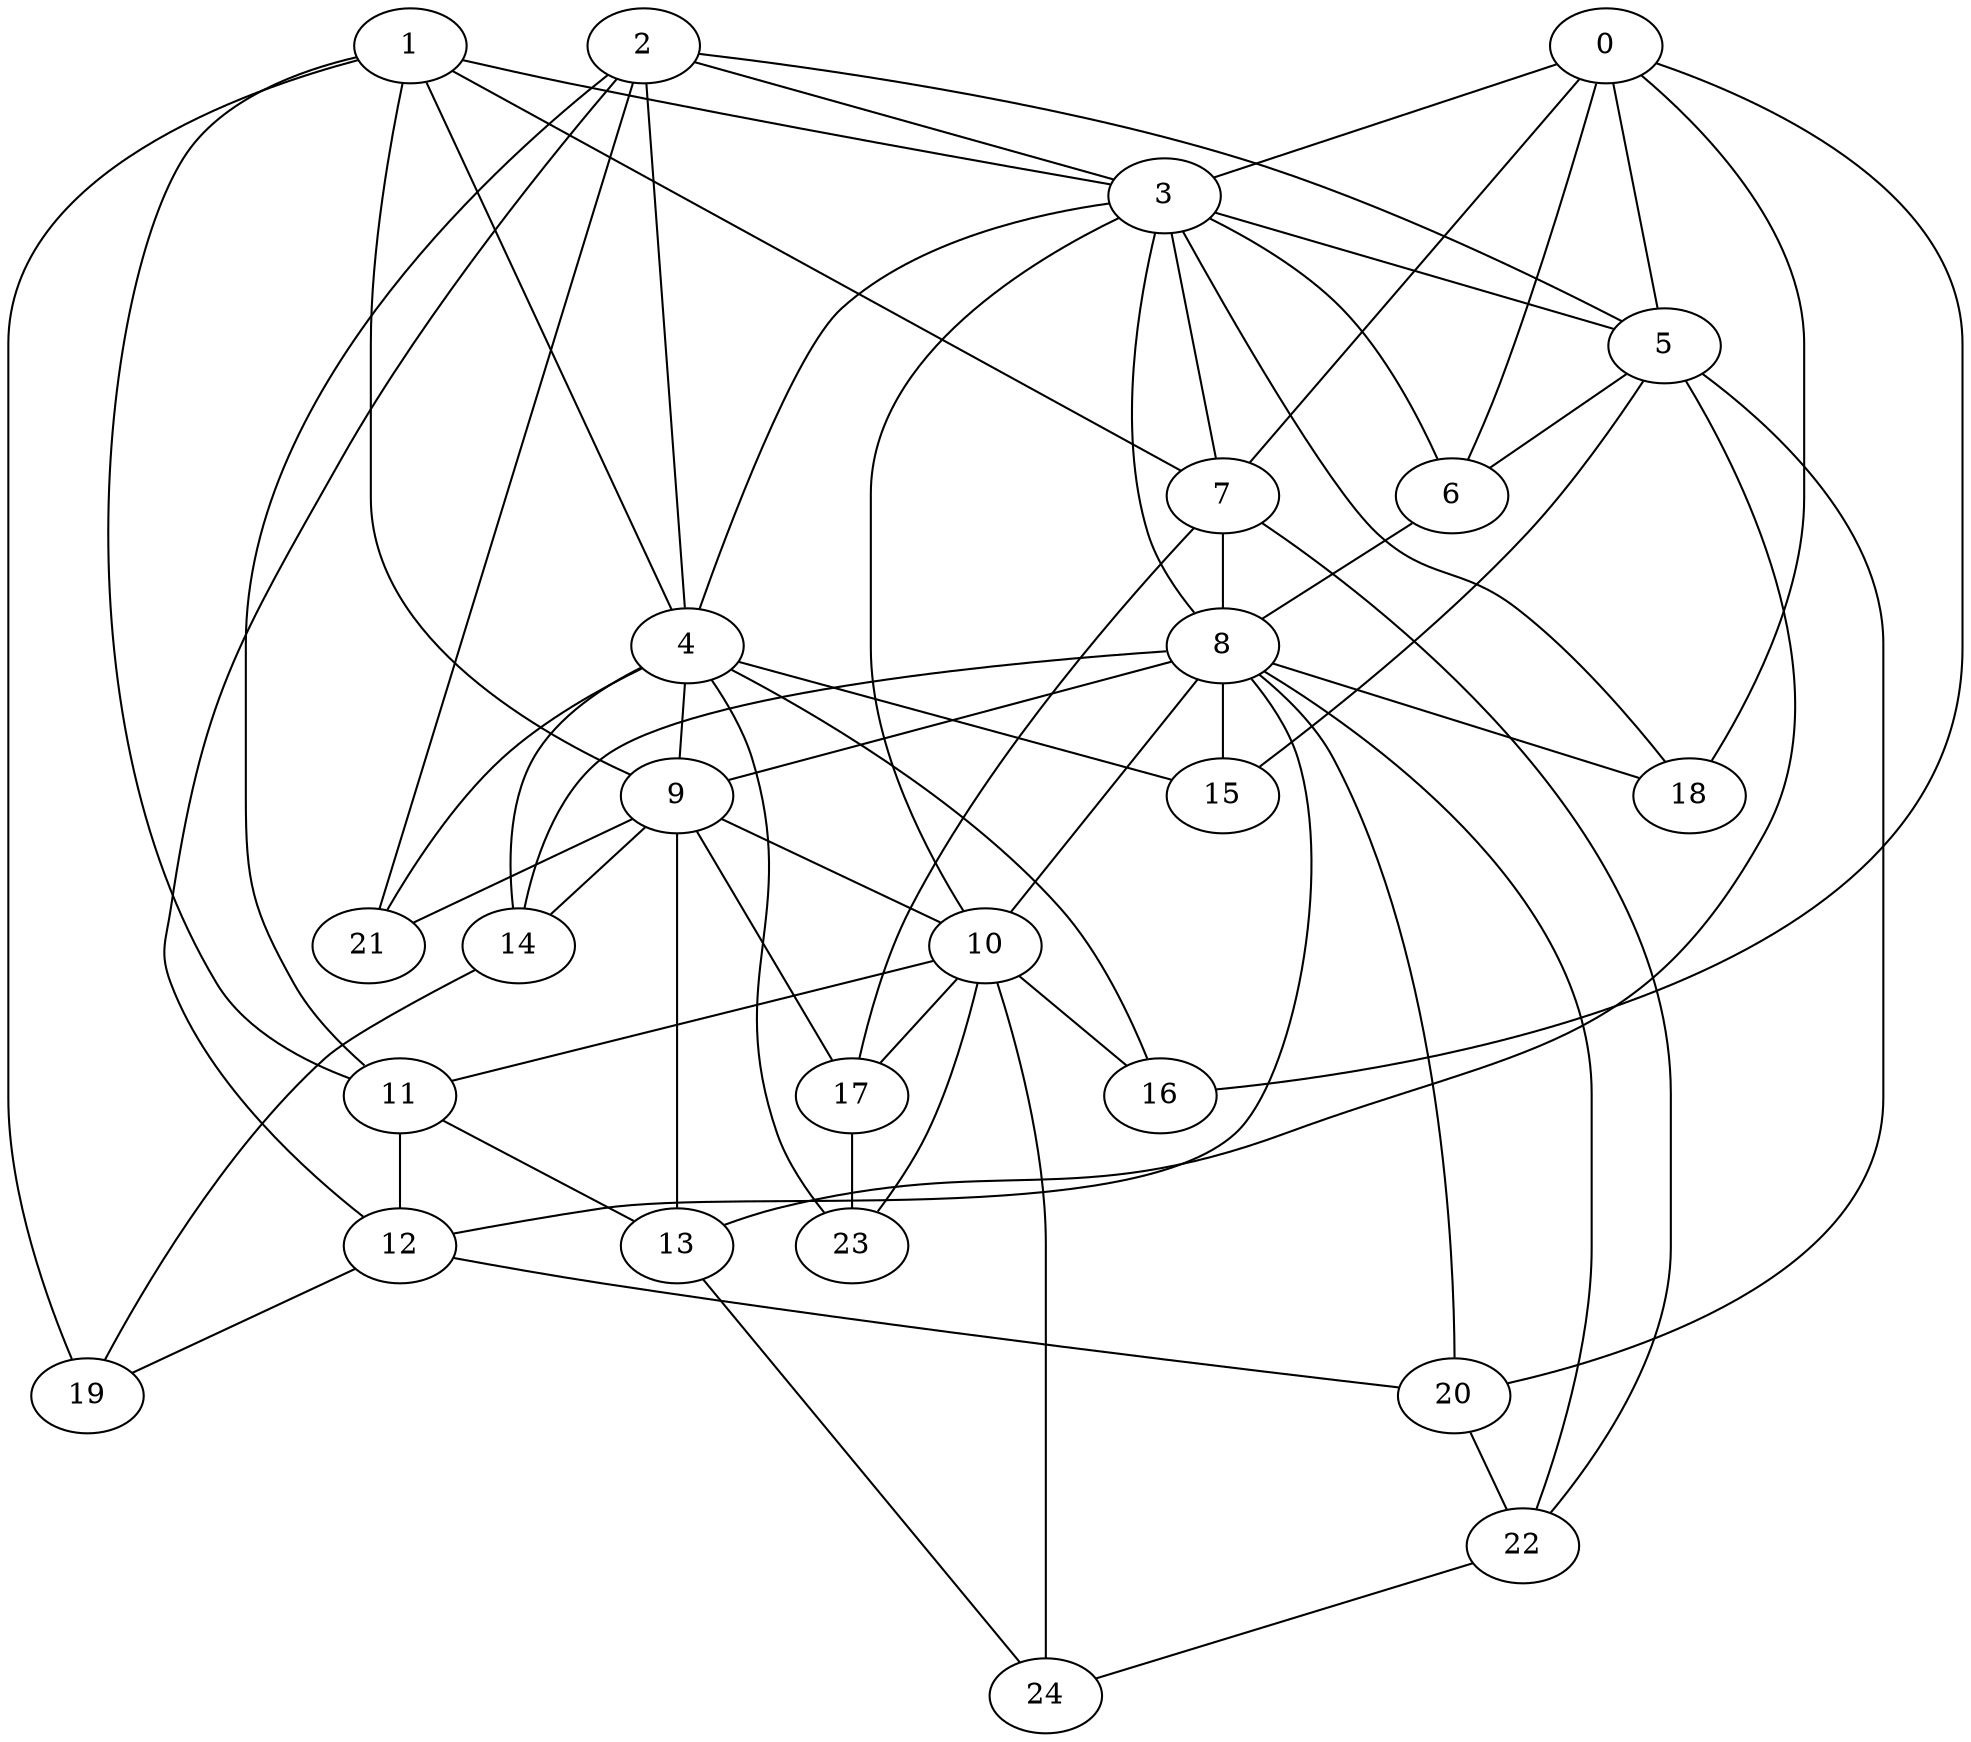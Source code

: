 strict graph "barabasi_albert_graph(25,3)" {
0;
1;
2;
3;
4;
5;
6;
7;
8;
9;
10;
11;
12;
13;
14;
15;
16;
17;
18;
19;
20;
21;
22;
23;
24;
0 -- 3  [is_available=True, prob="0.215446742977"];
0 -- 5  [is_available=True, prob="0.837469923828"];
0 -- 6  [is_available=True, prob="0.328527107388"];
0 -- 7  [is_available=True, prob="0.666852264878"];
0 -- 16  [is_available=True, prob="0.912492200964"];
0 -- 18  [is_available=True, prob="0.710231789859"];
1 -- 3  [is_available=True, prob="0.220219803404"];
1 -- 4  [is_available=True, prob="0.0831715975235"];
1 -- 7  [is_available=True, prob="0.571846685521"];
1 -- 9  [is_available=True, prob="1.0"];
1 -- 11  [is_available=True, prob="0.245554434163"];
1 -- 19  [is_available=True, prob="0.345984652156"];
2 -- 3  [is_available=True, prob="0.120096906318"];
2 -- 4  [is_available=True, prob="1.0"];
2 -- 5  [is_available=True, prob="1.0"];
2 -- 11  [is_available=True, prob="1.0"];
2 -- 12  [is_available=True, prob="0.747861502596"];
2 -- 21  [is_available=True, prob="0.383495662601"];
3 -- 4  [is_available=True, prob="0.0998741699167"];
3 -- 5  [is_available=True, prob="0.649679991443"];
3 -- 6  [is_available=True, prob="0.763750179896"];
3 -- 7  [is_available=True, prob="0.715442282357"];
3 -- 8  [is_available=True, prob="0.555011179659"];
3 -- 10  [is_available=True, prob="0.905529173681"];
3 -- 18  [is_available=True, prob="0.0945531195592"];
4 -- 9  [is_available=True, prob="1.0"];
4 -- 14  [is_available=True, prob="0.166036638582"];
4 -- 15  [is_available=True, prob="0.420595182052"];
4 -- 16  [is_available=True, prob="0.7328596576"];
4 -- 21  [is_available=True, prob="0.912528487697"];
4 -- 23  [is_available=True, prob="0.987744654644"];
5 -- 6  [is_available=True, prob="0.981818834734"];
5 -- 13  [is_available=True, prob="0.577765775875"];
5 -- 15  [is_available=True, prob="1.0"];
5 -- 20  [is_available=True, prob="0.564513147685"];
6 -- 8  [is_available=True, prob="1.0"];
7 -- 8  [is_available=True, prob="0.740405475485"];
7 -- 17  [is_available=True, prob="1.0"];
7 -- 22  [is_available=True, prob="1.0"];
8 -- 9  [is_available=True, prob="0.384611332873"];
8 -- 10  [is_available=True, prob="1.0"];
8 -- 12  [is_available=True, prob="1.0"];
8 -- 14  [is_available=True, prob="0.315564386072"];
8 -- 15  [is_available=True, prob="0.536109836598"];
8 -- 18  [is_available=True, prob="0.513514148945"];
8 -- 20  [is_available=True, prob="1.0"];
8 -- 22  [is_available=True, prob="0.0830602138932"];
9 -- 10  [is_available=True, prob="0.335786538704"];
9 -- 13  [is_available=True, prob="1.0"];
9 -- 14  [is_available=True, prob="0.181088042615"];
9 -- 17  [is_available=True, prob="1.0"];
9 -- 21  [is_available=True, prob="0.362989499998"];
10 -- 11  [is_available=True, prob="1.0"];
10 -- 16  [is_available=True, prob="0.259253659311"];
10 -- 17  [is_available=True, prob="1.0"];
10 -- 23  [is_available=True, prob="0.496246536382"];
10 -- 24  [is_available=True, prob="0.100289494775"];
11 -- 12  [is_available=True, prob="0.672948045891"];
11 -- 13  [is_available=True, prob="0.352209988234"];
12 -- 19  [is_available=True, prob="0.681254823112"];
12 -- 20  [is_available=True, prob="0.979558416875"];
13 -- 24  [is_available=True, prob="0.280774671373"];
14 -- 19  [is_available=True, prob="1.0"];
17 -- 23  [is_available=True, prob="1.0"];
20 -- 22  [is_available=True, prob="0.273686910344"];
22 -- 24  [is_available=True, prob="0.830437359562"];
}
